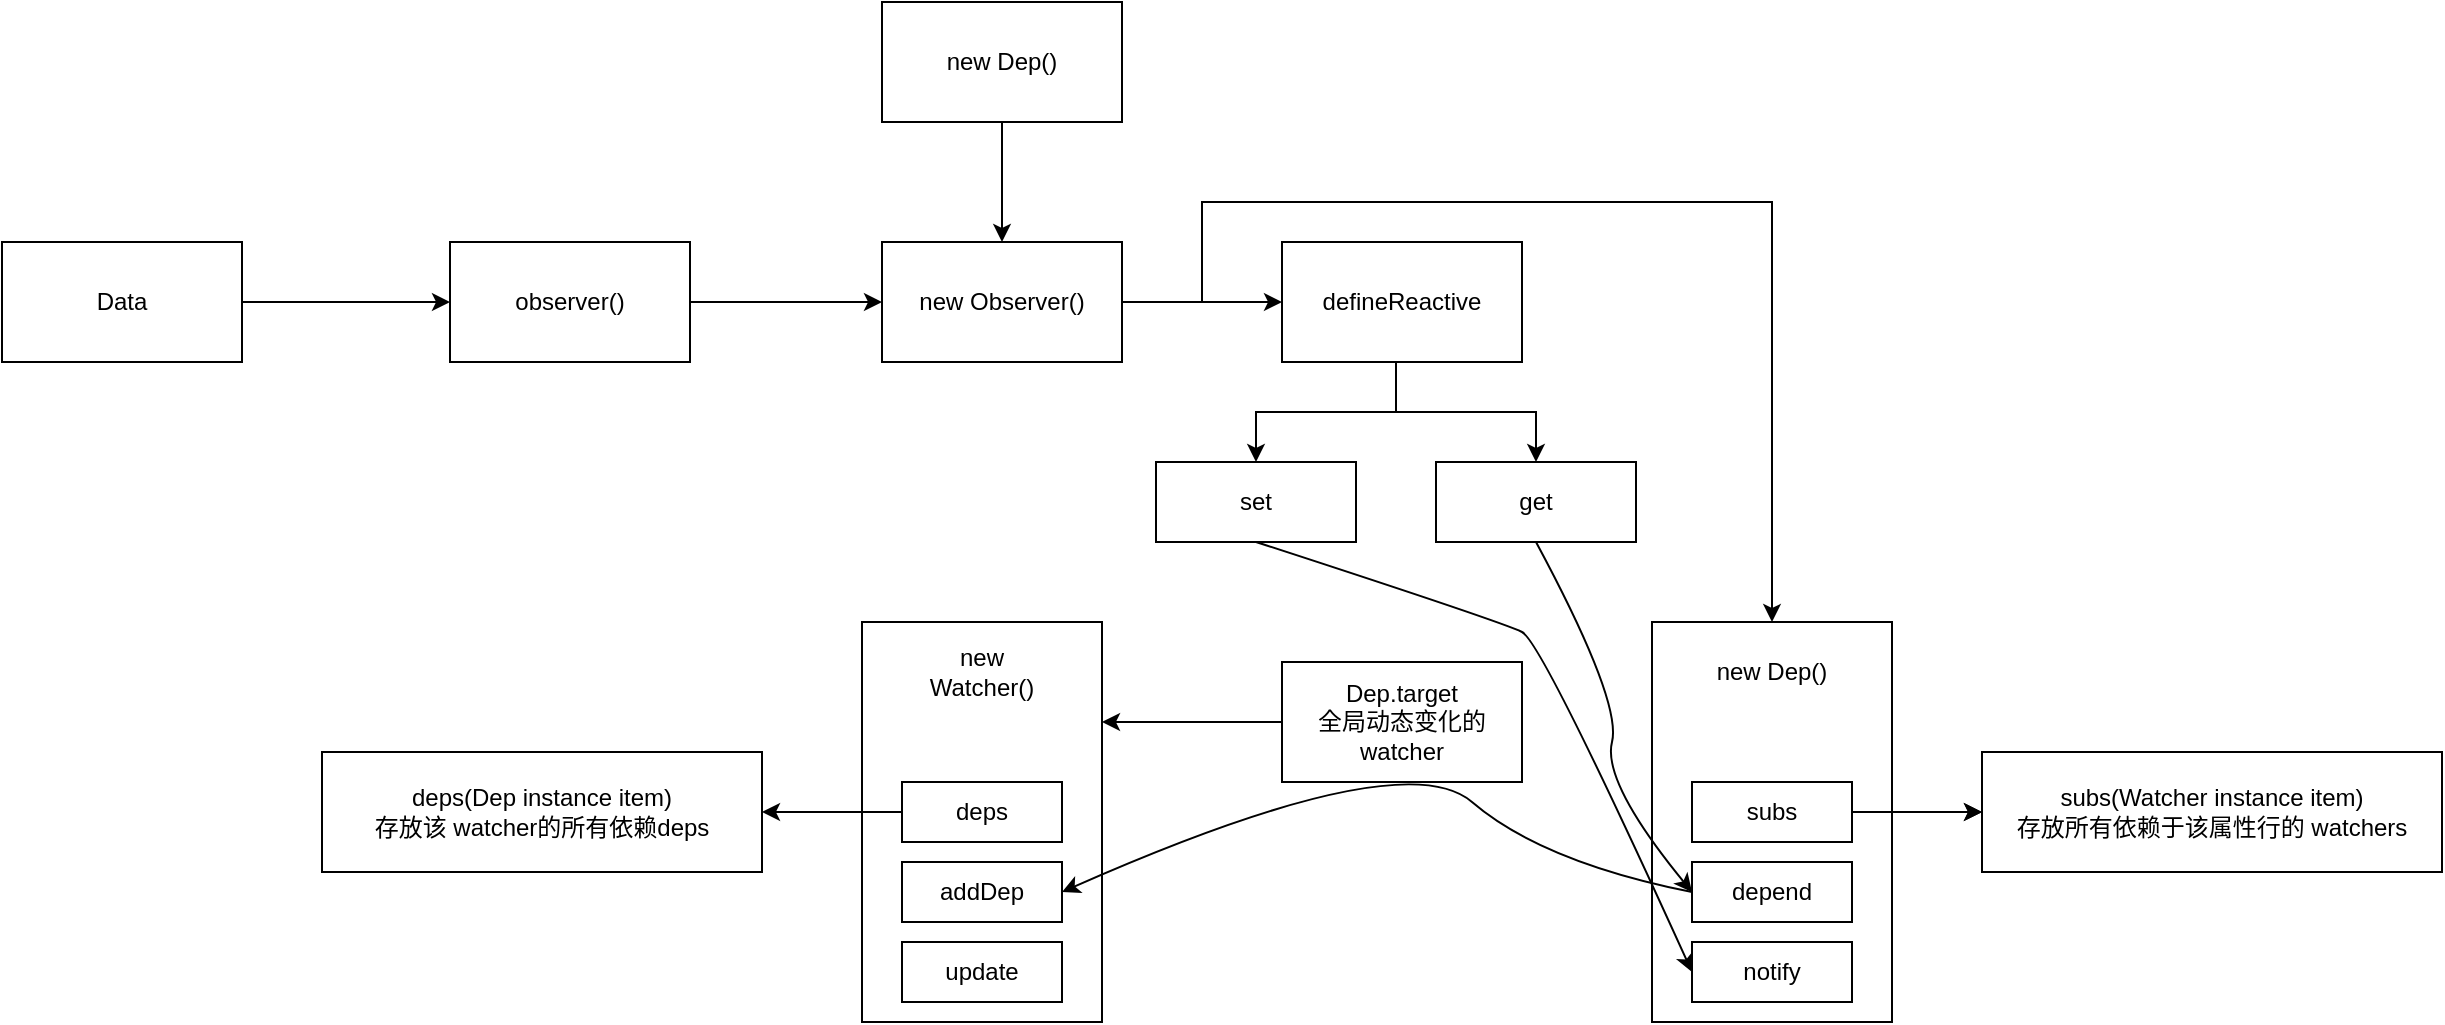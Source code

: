 <mxfile version="17.2.4" type="github">
  <diagram id="oEN0UopW_Hhm3qJJgfKZ" name="第 1 页">
    <mxGraphModel dx="2037" dy="2325" grid="1" gridSize="10" guides="1" tooltips="1" connect="1" arrows="1" fold="1" page="1" pageScale="1" pageWidth="827" pageHeight="1169" math="0" shadow="0">
      <root>
        <mxCell id="0" />
        <mxCell id="1" parent="0" />
        <mxCell id="aYjI6461RRGYp5ql17L--451" style="edgeStyle=orthogonalEdgeStyle;rounded=0;orthogonalLoop=1;jettySize=auto;html=1;exitX=1;exitY=0.5;exitDx=0;exitDy=0;entryX=0;entryY=0.5;entryDx=0;entryDy=0;" parent="1" source="aYjI6461RRGYp5ql17L--437" target="aYjI6461RRGYp5ql17L--450" edge="1">
          <mxGeometry relative="1" as="geometry" />
        </mxCell>
        <mxCell id="aYjI6461RRGYp5ql17L--437" value="Data" style="rounded=0;whiteSpace=wrap;html=1;" parent="1" vertex="1">
          <mxGeometry x="70" y="60" width="120" height="60" as="geometry" />
        </mxCell>
        <mxCell id="aYjI6461RRGYp5ql17L--453" value="" style="edgeStyle=orthogonalEdgeStyle;rounded=0;orthogonalLoop=1;jettySize=auto;html=1;" parent="1" source="aYjI6461RRGYp5ql17L--450" target="aYjI6461RRGYp5ql17L--452" edge="1">
          <mxGeometry relative="1" as="geometry" />
        </mxCell>
        <mxCell id="aYjI6461RRGYp5ql17L--450" value="observer()" style="rounded=0;whiteSpace=wrap;html=1;" parent="1" vertex="1">
          <mxGeometry x="294" y="60" width="120" height="60" as="geometry" />
        </mxCell>
        <mxCell id="aYjI6461RRGYp5ql17L--457" value="" style="edgeStyle=orthogonalEdgeStyle;rounded=0;orthogonalLoop=1;jettySize=auto;html=1;" parent="1" source="aYjI6461RRGYp5ql17L--452" target="aYjI6461RRGYp5ql17L--456" edge="1">
          <mxGeometry relative="1" as="geometry" />
        </mxCell>
        <mxCell id="aYjI6461RRGYp5ql17L--452" value="new Observer()" style="rounded=0;whiteSpace=wrap;html=1;" parent="1" vertex="1">
          <mxGeometry x="510" y="60" width="120" height="60" as="geometry" />
        </mxCell>
        <mxCell id="aYjI6461RRGYp5ql17L--455" value="" style="edgeStyle=orthogonalEdgeStyle;rounded=0;orthogonalLoop=1;jettySize=auto;html=1;" parent="1" source="aYjI6461RRGYp5ql17L--454" target="aYjI6461RRGYp5ql17L--452" edge="1">
          <mxGeometry relative="1" as="geometry" />
        </mxCell>
        <mxCell id="aYjI6461RRGYp5ql17L--454" value="new Dep()" style="rounded=0;whiteSpace=wrap;html=1;" parent="1" vertex="1">
          <mxGeometry x="510" y="-60" width="120" height="60" as="geometry" />
        </mxCell>
        <mxCell id="aYjI6461RRGYp5ql17L--456" value="defineReactive" style="whiteSpace=wrap;html=1;rounded=0;" parent="1" vertex="1">
          <mxGeometry x="710" y="60" width="120" height="60" as="geometry" />
        </mxCell>
        <mxCell id="2VksLgnImFCW1rFduUMJ-3" value="" style="edgeStyle=orthogonalEdgeStyle;rounded=0;orthogonalLoop=1;jettySize=auto;html=1;entryX=0.5;entryY=0;entryDx=0;entryDy=0;exitX=1;exitY=0;exitDx=0;exitDy=0;" edge="1" parent="1" source="aYjI6461RRGYp5ql17L--452" target="2VksLgnImFCW1rFduUMJ-17">
          <mxGeometry relative="1" as="geometry">
            <mxPoint x="827" y="-30.0" as="sourcePoint" />
            <mxPoint x="955" y="560" as="targetPoint" />
            <Array as="points">
              <mxPoint x="630" y="90" />
              <mxPoint x="670" y="90" />
              <mxPoint x="670" y="40" />
              <mxPoint x="955" y="40" />
            </Array>
          </mxGeometry>
        </mxCell>
        <mxCell id="aYjI6461RRGYp5ql17L--468" value="set" style="whiteSpace=wrap;html=1;direction=east;" parent="1" vertex="1">
          <mxGeometry x="647" y="170" width="100" height="40" as="geometry" />
        </mxCell>
        <mxCell id="aYjI6461RRGYp5ql17L--469" value="" style="edgeStyle=elbowEdgeStyle;elbow=vertical;html=1;rounded=0;exitX=0.475;exitY=1;exitDx=0;exitDy=0;exitPerimeter=0;" parent="1" source="aYjI6461RRGYp5ql17L--456" target="aYjI6461RRGYp5ql17L--468" edge="1">
          <mxGeometry relative="1" as="geometry">
            <mxPoint x="767" y="120" as="sourcePoint" />
          </mxGeometry>
        </mxCell>
        <mxCell id="aYjI6461RRGYp5ql17L--470" value="get" style="whiteSpace=wrap;html=1;direction=east;" parent="1" vertex="1">
          <mxGeometry x="787" y="170" width="100" height="40" as="geometry" />
        </mxCell>
        <mxCell id="aYjI6461RRGYp5ql17L--471" value="" style="edgeStyle=elbowEdgeStyle;elbow=vertical;html=1;rounded=0;exitX=0.475;exitY=1;exitDx=0;exitDy=0;exitPerimeter=0;" parent="1" source="aYjI6461RRGYp5ql17L--456" target="aYjI6461RRGYp5ql17L--470" edge="1">
          <mxGeometry relative="1" as="geometry">
            <mxPoint x="767" y="120" as="sourcePoint" />
          </mxGeometry>
        </mxCell>
        <mxCell id="2VksLgnImFCW1rFduUMJ-25" style="edgeStyle=orthogonalEdgeStyle;rounded=0;orthogonalLoop=1;jettySize=auto;html=1;exitX=0;exitY=0.5;exitDx=0;exitDy=0;entryX=0;entryY=0.5;entryDx=0;entryDy=0;fontSize=12;" edge="1" parent="1" source="2VksLgnImFCW1rFduUMJ-1" target="2VksLgnImFCW1rFduUMJ-10">
          <mxGeometry relative="1" as="geometry" />
        </mxCell>
        <mxCell id="2VksLgnImFCW1rFduUMJ-1" value="" style="rounded=0;whiteSpace=wrap;html=1;" vertex="1" parent="1">
          <mxGeometry x="500" y="250" width="120" height="200" as="geometry" />
        </mxCell>
        <mxCell id="2VksLgnImFCW1rFduUMJ-5" value="&lt;font style=&quot;font-size: 12px&quot;&gt;deps(Dep instance item)&lt;br style=&quot;font-size: 12px&quot;&gt;存放该 watcher的所有依赖deps&lt;/font&gt;" style="whiteSpace=wrap;html=1;rounded=0;fontSize=12;" vertex="1" parent="1">
          <mxGeometry x="230" y="315" width="220" height="60" as="geometry" />
        </mxCell>
        <mxCell id="2VksLgnImFCW1rFduUMJ-8" value="" style="edgeStyle=orthogonalEdgeStyle;rounded=0;orthogonalLoop=1;jettySize=auto;html=1;fontSize=12;" edge="1" parent="1" source="2VksLgnImFCW1rFduUMJ-7" target="2VksLgnImFCW1rFduUMJ-1">
          <mxGeometry relative="1" as="geometry">
            <Array as="points">
              <mxPoint x="640" y="300" />
              <mxPoint x="640" y="300" />
            </Array>
          </mxGeometry>
        </mxCell>
        <mxCell id="2VksLgnImFCW1rFduUMJ-7" value="Dep.target&lt;br&gt;全局动态变化的 watcher" style="rounded=0;whiteSpace=wrap;html=1;fontSize=12;" vertex="1" parent="1">
          <mxGeometry x="710" y="270" width="120" height="60" as="geometry" />
        </mxCell>
        <mxCell id="2VksLgnImFCW1rFduUMJ-26" value="" style="edgeStyle=orthogonalEdgeStyle;rounded=0;orthogonalLoop=1;jettySize=auto;html=1;fontSize=12;" edge="1" parent="1" source="2VksLgnImFCW1rFduUMJ-10" target="2VksLgnImFCW1rFduUMJ-5">
          <mxGeometry relative="1" as="geometry">
            <Array as="points">
              <mxPoint x="480" y="345" />
              <mxPoint x="480" y="345" />
            </Array>
          </mxGeometry>
        </mxCell>
        <mxCell id="2VksLgnImFCW1rFduUMJ-10" value="deps" style="rounded=0;whiteSpace=wrap;html=1;fontSize=12;" vertex="1" parent="1">
          <mxGeometry x="520" y="330" width="80" height="30" as="geometry" />
        </mxCell>
        <mxCell id="2VksLgnImFCW1rFduUMJ-13" value="addDep" style="rounded=0;whiteSpace=wrap;html=1;fontSize=12;" vertex="1" parent="1">
          <mxGeometry x="520" y="370" width="80" height="30" as="geometry" />
        </mxCell>
        <mxCell id="2VksLgnImFCW1rFduUMJ-14" value="new Watcher()" style="text;html=1;strokeColor=none;fillColor=none;align=center;verticalAlign=middle;whiteSpace=wrap;rounded=0;fontSize=12;" vertex="1" parent="1">
          <mxGeometry x="530" y="260" width="60" height="30" as="geometry" />
        </mxCell>
        <mxCell id="2VksLgnImFCW1rFduUMJ-16" value="subs(Watcher instance item)&lt;br&gt;存放所有依赖于该属性行的 watchers" style="whiteSpace=wrap;html=1;rounded=0;" vertex="1" parent="1">
          <mxGeometry x="1060" y="315" width="230" height="60" as="geometry" />
        </mxCell>
        <mxCell id="2VksLgnImFCW1rFduUMJ-21" value="" style="edgeStyle=orthogonalEdgeStyle;rounded=0;orthogonalLoop=1;jettySize=auto;html=1;fontSize=12;exitX=1;exitY=0.5;exitDx=0;exitDy=0;" edge="1" parent="1" source="2VksLgnImFCW1rFduUMJ-23" target="2VksLgnImFCW1rFduUMJ-16">
          <mxGeometry relative="1" as="geometry" />
        </mxCell>
        <mxCell id="2VksLgnImFCW1rFduUMJ-24" style="edgeStyle=orthogonalEdgeStyle;rounded=0;orthogonalLoop=1;jettySize=auto;html=1;exitX=1;exitY=0.5;exitDx=0;exitDy=0;entryX=1;entryY=0.5;entryDx=0;entryDy=0;fontSize=12;" edge="1" parent="1" source="2VksLgnImFCW1rFduUMJ-17" target="2VksLgnImFCW1rFduUMJ-23">
          <mxGeometry relative="1" as="geometry" />
        </mxCell>
        <mxCell id="2VksLgnImFCW1rFduUMJ-17" value="" style="rounded=0;whiteSpace=wrap;html=1;" vertex="1" parent="1">
          <mxGeometry x="895" y="250" width="120" height="200" as="geometry" />
        </mxCell>
        <mxCell id="2VksLgnImFCW1rFduUMJ-18" value="depend" style="rounded=0;whiteSpace=wrap;html=1;fontSize=12;" vertex="1" parent="1">
          <mxGeometry x="915" y="370" width="80" height="30" as="geometry" />
        </mxCell>
        <mxCell id="2VksLgnImFCW1rFduUMJ-19" value="notify" style="rounded=0;whiteSpace=wrap;html=1;fontSize=12;direction=west;" vertex="1" parent="1">
          <mxGeometry x="915" y="410" width="80" height="30" as="geometry" />
        </mxCell>
        <mxCell id="2VksLgnImFCW1rFduUMJ-20" value="new Dep()" style="text;html=1;strokeColor=none;fillColor=none;align=center;verticalAlign=middle;whiteSpace=wrap;rounded=0;fontSize=12;" vertex="1" parent="1">
          <mxGeometry x="925" y="260" width="60" height="30" as="geometry" />
        </mxCell>
        <mxCell id="2VksLgnImFCW1rFduUMJ-22" value="update" style="rounded=0;whiteSpace=wrap;html=1;fontSize=12;" vertex="1" parent="1">
          <mxGeometry x="520" y="410" width="80" height="30" as="geometry" />
        </mxCell>
        <mxCell id="2VksLgnImFCW1rFduUMJ-27" value="" style="edgeStyle=orthogonalEdgeStyle;rounded=0;orthogonalLoop=1;jettySize=auto;html=1;fontSize=12;" edge="1" parent="1" source="2VksLgnImFCW1rFduUMJ-23" target="2VksLgnImFCW1rFduUMJ-16">
          <mxGeometry relative="1" as="geometry" />
        </mxCell>
        <mxCell id="2VksLgnImFCW1rFduUMJ-23" value="subs" style="rounded=0;whiteSpace=wrap;html=1;fontSize=12;" vertex="1" parent="1">
          <mxGeometry x="915" y="330" width="80" height="30" as="geometry" />
        </mxCell>
        <mxCell id="2VksLgnImFCW1rFduUMJ-29" value="" style="curved=1;endArrow=classic;html=1;rounded=0;fontSize=12;exitX=0.5;exitY=1;exitDx=0;exitDy=0;entryX=0;entryY=0.5;entryDx=0;entryDy=0;" edge="1" parent="1" source="aYjI6461RRGYp5ql17L--470" target="2VksLgnImFCW1rFduUMJ-18">
          <mxGeometry width="50" height="50" relative="1" as="geometry">
            <mxPoint x="810" y="280" as="sourcePoint" />
            <mxPoint x="860" y="230" as="targetPoint" />
            <Array as="points">
              <mxPoint x="880" y="290" />
              <mxPoint x="870" y="330" />
            </Array>
          </mxGeometry>
        </mxCell>
        <mxCell id="2VksLgnImFCW1rFduUMJ-30" value="" style="curved=1;endArrow=classic;html=1;rounded=0;fontSize=12;exitX=0;exitY=0.5;exitDx=0;exitDy=0;entryX=1;entryY=0.5;entryDx=0;entryDy=0;" edge="1" parent="1" source="2VksLgnImFCW1rFduUMJ-18" target="2VksLgnImFCW1rFduUMJ-13">
          <mxGeometry width="50" height="50" relative="1" as="geometry">
            <mxPoint x="780" y="350" as="sourcePoint" />
            <mxPoint x="830" y="300" as="targetPoint" />
            <Array as="points">
              <mxPoint x="840" y="370" />
              <mxPoint x="770" y="310" />
            </Array>
          </mxGeometry>
        </mxCell>
        <mxCell id="2VksLgnImFCW1rFduUMJ-31" value="" style="curved=1;endArrow=classic;html=1;rounded=0;fontSize=12;exitX=0.5;exitY=1;exitDx=0;exitDy=0;entryX=1;entryY=0.5;entryDx=0;entryDy=0;" edge="1" parent="1" source="aYjI6461RRGYp5ql17L--468" target="2VksLgnImFCW1rFduUMJ-19">
          <mxGeometry width="50" height="50" relative="1" as="geometry">
            <mxPoint x="780" y="350" as="sourcePoint" />
            <mxPoint x="830" y="300" as="targetPoint" />
            <Array as="points">
              <mxPoint x="820" y="250" />
              <mxPoint x="840" y="260" />
            </Array>
          </mxGeometry>
        </mxCell>
      </root>
    </mxGraphModel>
  </diagram>
</mxfile>
